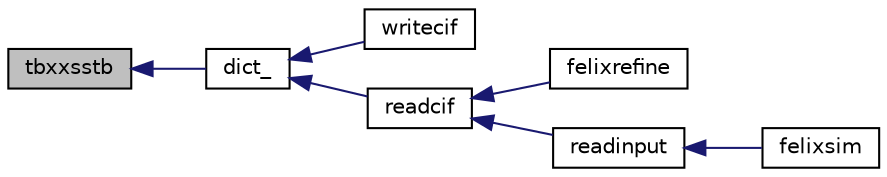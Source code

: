 digraph "tbxxsstb"
{
  edge [fontname="Helvetica",fontsize="10",labelfontname="Helvetica",labelfontsize="10"];
  node [fontname="Helvetica",fontsize="10",shape=record];
  rankdir="LR";
  Node1 [label="tbxxsstb",height=0.2,width=0.4,color="black", fillcolor="grey75", style="filled", fontcolor="black"];
  Node1 -> Node2 [dir="back",color="midnightblue",fontsize="10",style="solid",fontname="Helvetica"];
  Node2 [label="dict_",height=0.2,width=0.4,color="black", fillcolor="white", style="filled",URL="$ciftbx_8f.html#a4b968cff97c84029fcb089e5754373eb"];
  Node2 -> Node3 [dir="back",color="midnightblue",fontsize="10",style="solid",fontname="Helvetica"];
  Node3 [label="writecif",height=0.2,width=0.4,color="black", fillcolor="white", style="filled",URL="$out_8f90.html#a1276a1deb6b2dae1d2c2e4306f4ce597"];
  Node2 -> Node4 [dir="back",color="midnightblue",fontsize="10",style="solid",fontname="Helvetica"];
  Node4 [label="readcif",height=0.2,width=0.4,color="black", fillcolor="white", style="filled",URL="$readcif_8f90.html#a851b318f1c18608adf2b40ba20d10014"];
  Node4 -> Node5 [dir="back",color="midnightblue",fontsize="10",style="solid",fontname="Helvetica"];
  Node5 [label="felixrefine",height=0.2,width=0.4,color="black", fillcolor="white", style="filled",URL="$felixrefine_8f90.html#aecbf263fc9c06070ed63b7a31c76bbef"];
  Node4 -> Node6 [dir="back",color="midnightblue",fontsize="10",style="solid",fontname="Helvetica"];
  Node6 [label="readinput",height=0.2,width=0.4,color="black", fillcolor="white", style="filled",URL="$readinput_8f90.html#a87d0c2ec1671e34d4efcabf08db9d396"];
  Node6 -> Node7 [dir="back",color="midnightblue",fontsize="10",style="solid",fontname="Helvetica"];
  Node7 [label="felixsim",height=0.2,width=0.4,color="black", fillcolor="white", style="filled",URL="$felixsim_8f90.html#ad36d8d5ddad66820866e3d05a4c66144"];
}
